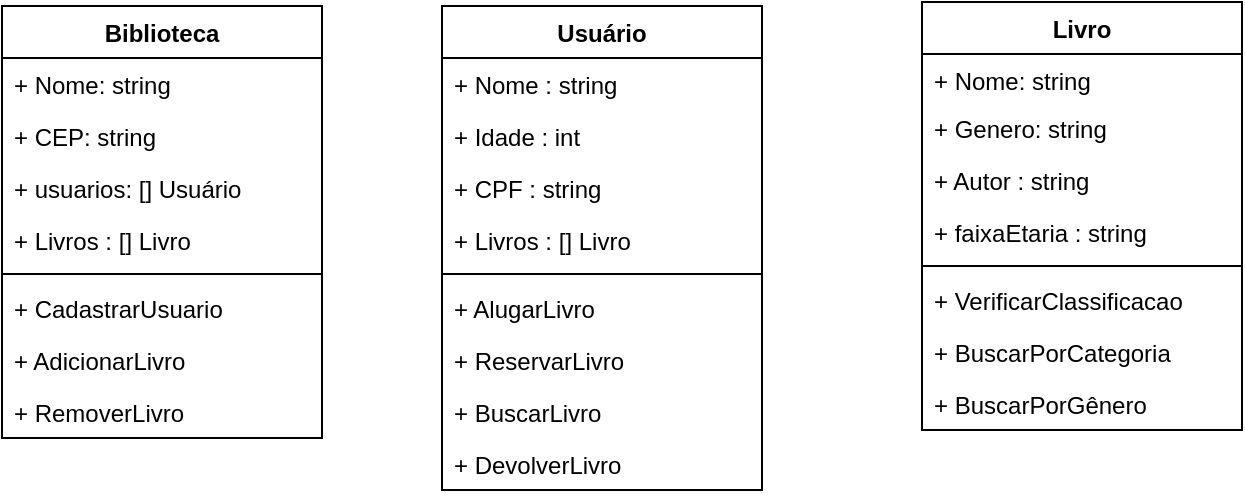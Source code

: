 <mxfile version="12.1.0" type="github" pages="1"><diagram id="csU3HFvETAf-d3RU7jOF" name="Page-1"><mxGraphModel dx="854" dy="465" grid="1" gridSize="10" guides="1" tooltips="1" connect="1" arrows="1" fold="1" page="1" pageScale="1" pageWidth="827" pageHeight="1169" math="0" shadow="0"><root><mxCell id="0"/><mxCell id="1" parent="0"/><mxCell id="94Qoui2ojeTALPrYMjpn-2" value="Biblioteca" style="swimlane;fontStyle=1;align=center;verticalAlign=top;childLayout=stackLayout;horizontal=1;startSize=26;horizontalStack=0;resizeParent=1;resizeParentMax=0;resizeLast=0;collapsible=1;marginBottom=0;" parent="1" vertex="1"><mxGeometry x="90" y="63" width="160" height="216" as="geometry"/></mxCell><mxCell id="94Qoui2ojeTALPrYMjpn-3" value="+ Nome: string" style="text;strokeColor=none;fillColor=none;align=left;verticalAlign=top;spacingLeft=4;spacingRight=4;overflow=hidden;rotatable=0;points=[[0,0.5],[1,0.5]];portConstraint=eastwest;" parent="94Qoui2ojeTALPrYMjpn-2" vertex="1"><mxGeometry y="26" width="160" height="26" as="geometry"/></mxCell><mxCell id="RIq3-02d16uG0t-aBdgV-4" value="+ CEP: string" style="text;strokeColor=none;fillColor=none;align=left;verticalAlign=top;spacingLeft=4;spacingRight=4;overflow=hidden;rotatable=0;points=[[0,0.5],[1,0.5]];portConstraint=eastwest;" parent="94Qoui2ojeTALPrYMjpn-2" vertex="1"><mxGeometry y="52" width="160" height="26" as="geometry"/></mxCell><mxCell id="RIq3-02d16uG0t-aBdgV-6" value="+ usuarios: [] Usuário" style="text;strokeColor=none;fillColor=none;align=left;verticalAlign=top;spacingLeft=4;spacingRight=4;overflow=hidden;rotatable=0;points=[[0,0.5],[1,0.5]];portConstraint=eastwest;" parent="94Qoui2ojeTALPrYMjpn-2" vertex="1"><mxGeometry y="78" width="160" height="26" as="geometry"/></mxCell><mxCell id="RIq3-02d16uG0t-aBdgV-5" value="+ Livros : [] Livro " style="text;strokeColor=none;fillColor=none;align=left;verticalAlign=top;spacingLeft=4;spacingRight=4;overflow=hidden;rotatable=0;points=[[0,0.5],[1,0.5]];portConstraint=eastwest;" parent="94Qoui2ojeTALPrYMjpn-2" vertex="1"><mxGeometry y="104" width="160" height="26" as="geometry"/></mxCell><mxCell id="94Qoui2ojeTALPrYMjpn-4" value="" style="line;strokeWidth=1;fillColor=none;align=left;verticalAlign=middle;spacingTop=-1;spacingLeft=3;spacingRight=3;rotatable=0;labelPosition=right;points=[];portConstraint=eastwest;" parent="94Qoui2ojeTALPrYMjpn-2" vertex="1"><mxGeometry y="130" width="160" height="8" as="geometry"/></mxCell><mxCell id="94Qoui2ojeTALPrYMjpn-5" value="+ CadastrarUsuario" style="text;strokeColor=none;fillColor=none;align=left;verticalAlign=top;spacingLeft=4;spacingRight=4;overflow=hidden;rotatable=0;points=[[0,0.5],[1,0.5]];portConstraint=eastwest;" parent="94Qoui2ojeTALPrYMjpn-2" vertex="1"><mxGeometry y="138" width="160" height="26" as="geometry"/></mxCell><mxCell id="RIq3-02d16uG0t-aBdgV-8" value="+ AdicionarLivro" style="text;strokeColor=none;fillColor=none;align=left;verticalAlign=top;spacingLeft=4;spacingRight=4;overflow=hidden;rotatable=0;points=[[0,0.5],[1,0.5]];portConstraint=eastwest;" parent="94Qoui2ojeTALPrYMjpn-2" vertex="1"><mxGeometry y="164" width="160" height="26" as="geometry"/></mxCell><mxCell id="RIq3-02d16uG0t-aBdgV-9" value="+ RemoverLivro" style="text;strokeColor=none;fillColor=none;align=left;verticalAlign=top;spacingLeft=4;spacingRight=4;overflow=hidden;rotatable=0;points=[[0,0.5],[1,0.5]];portConstraint=eastwest;" parent="94Qoui2ojeTALPrYMjpn-2" vertex="1"><mxGeometry y="190" width="160" height="26" as="geometry"/></mxCell><mxCell id="94Qoui2ojeTALPrYMjpn-6" value="Usuário" style="swimlane;fontStyle=1;align=center;verticalAlign=top;childLayout=stackLayout;horizontal=1;startSize=26;horizontalStack=0;resizeParent=1;resizeParentMax=0;resizeLast=0;collapsible=1;marginBottom=0;" parent="1" vertex="1"><mxGeometry x="310" y="63" width="160" height="242" as="geometry"/></mxCell><mxCell id="94Qoui2ojeTALPrYMjpn-7" value="+ Nome : string" style="text;strokeColor=none;fillColor=none;align=left;verticalAlign=top;spacingLeft=4;spacingRight=4;overflow=hidden;rotatable=0;points=[[0,0.5],[1,0.5]];portConstraint=eastwest;" parent="94Qoui2ojeTALPrYMjpn-6" vertex="1"><mxGeometry y="26" width="160" height="26" as="geometry"/></mxCell><mxCell id="RIq3-02d16uG0t-aBdgV-2" value="+ Idade : int" style="text;strokeColor=none;fillColor=none;align=left;verticalAlign=top;spacingLeft=4;spacingRight=4;overflow=hidden;rotatable=0;points=[[0,0.5],[1,0.5]];portConstraint=eastwest;" parent="94Qoui2ojeTALPrYMjpn-6" vertex="1"><mxGeometry y="52" width="160" height="26" as="geometry"/></mxCell><mxCell id="RIq3-02d16uG0t-aBdgV-3" value="+ CPF : string" style="text;strokeColor=none;fillColor=none;align=left;verticalAlign=top;spacingLeft=4;spacingRight=4;overflow=hidden;rotatable=0;points=[[0,0.5],[1,0.5]];portConstraint=eastwest;" parent="94Qoui2ojeTALPrYMjpn-6" vertex="1"><mxGeometry y="78" width="160" height="26" as="geometry"/></mxCell><mxCell id="RIq3-02d16uG0t-aBdgV-10" value="+ Livros : [] Livro" style="text;strokeColor=none;fillColor=none;align=left;verticalAlign=top;spacingLeft=4;spacingRight=4;overflow=hidden;rotatable=0;points=[[0,0.5],[1,0.5]];portConstraint=eastwest;" parent="94Qoui2ojeTALPrYMjpn-6" vertex="1"><mxGeometry y="104" width="160" height="26" as="geometry"/></mxCell><mxCell id="94Qoui2ojeTALPrYMjpn-8" value="" style="line;strokeWidth=1;fillColor=none;align=left;verticalAlign=middle;spacingTop=-1;spacingLeft=3;spacingRight=3;rotatable=0;labelPosition=right;points=[];portConstraint=eastwest;" parent="94Qoui2ojeTALPrYMjpn-6" vertex="1"><mxGeometry y="130" width="160" height="8" as="geometry"/></mxCell><mxCell id="94Qoui2ojeTALPrYMjpn-9" value="+ AlugarLivro" style="text;strokeColor=none;fillColor=none;align=left;verticalAlign=top;spacingLeft=4;spacingRight=4;overflow=hidden;rotatable=0;points=[[0,0.5],[1,0.5]];portConstraint=eastwest;" parent="94Qoui2ojeTALPrYMjpn-6" vertex="1"><mxGeometry y="138" width="160" height="26" as="geometry"/></mxCell><mxCell id="RIq3-02d16uG0t-aBdgV-11" value="+ ReservarLivro" style="text;strokeColor=none;fillColor=none;align=left;verticalAlign=top;spacingLeft=4;spacingRight=4;overflow=hidden;rotatable=0;points=[[0,0.5],[1,0.5]];portConstraint=eastwest;" parent="94Qoui2ojeTALPrYMjpn-6" vertex="1"><mxGeometry y="164" width="160" height="26" as="geometry"/></mxCell><mxCell id="RIq3-02d16uG0t-aBdgV-12" value="+ BuscarLivro" style="text;strokeColor=none;fillColor=none;align=left;verticalAlign=top;spacingLeft=4;spacingRight=4;overflow=hidden;rotatable=0;points=[[0,0.5],[1,0.5]];portConstraint=eastwest;" parent="94Qoui2ojeTALPrYMjpn-6" vertex="1"><mxGeometry y="190" width="160" height="26" as="geometry"/></mxCell><mxCell id="RIq3-02d16uG0t-aBdgV-16" value="+ DevolverLivro" style="text;strokeColor=none;fillColor=none;align=left;verticalAlign=top;spacingLeft=4;spacingRight=4;overflow=hidden;rotatable=0;points=[[0,0.5],[1,0.5]];portConstraint=eastwest;" parent="94Qoui2ojeTALPrYMjpn-6" vertex="1"><mxGeometry y="216" width="160" height="26" as="geometry"/></mxCell><mxCell id="94Qoui2ojeTALPrYMjpn-14" value="Livro" style="swimlane;fontStyle=1;align=center;verticalAlign=top;childLayout=stackLayout;horizontal=1;startSize=26;horizontalStack=0;resizeParent=1;resizeParentMax=0;resizeLast=0;collapsible=1;marginBottom=0;" parent="1" vertex="1"><mxGeometry x="550" y="61" width="160" height="214" as="geometry"/></mxCell><mxCell id="94Qoui2ojeTALPrYMjpn-18" value="+ Nome: string" style="text;strokeColor=none;fillColor=none;align=left;verticalAlign=top;spacingLeft=4;spacingRight=4;overflow=hidden;rotatable=0;points=[[0,0.5],[1,0.5]];portConstraint=eastwest;" parent="94Qoui2ojeTALPrYMjpn-14" vertex="1"><mxGeometry y="26" width="160" height="24" as="geometry"/></mxCell><mxCell id="94Qoui2ojeTALPrYMjpn-15" value="+ Genero: string" style="text;strokeColor=none;fillColor=none;align=left;verticalAlign=top;spacingLeft=4;spacingRight=4;overflow=hidden;rotatable=0;points=[[0,0.5],[1,0.5]];portConstraint=eastwest;" parent="94Qoui2ojeTALPrYMjpn-14" vertex="1"><mxGeometry y="50" width="160" height="26" as="geometry"/></mxCell><mxCell id="RIq3-02d16uG0t-aBdgV-1" value="+ Autor : string" style="text;strokeColor=none;fillColor=none;align=left;verticalAlign=top;spacingLeft=4;spacingRight=4;overflow=hidden;rotatable=0;points=[[0,0.5],[1,0.5]];portConstraint=eastwest;" parent="94Qoui2ojeTALPrYMjpn-14" vertex="1"><mxGeometry y="76" width="160" height="26" as="geometry"/></mxCell><mxCell id="RIq3-02d16uG0t-aBdgV-15" value="+ faixaEtaria : string" style="text;strokeColor=none;fillColor=none;align=left;verticalAlign=top;spacingLeft=4;spacingRight=4;overflow=hidden;rotatable=0;points=[[0,0.5],[1,0.5]];portConstraint=eastwest;" parent="94Qoui2ojeTALPrYMjpn-14" vertex="1"><mxGeometry y="102" width="160" height="26" as="geometry"/></mxCell><mxCell id="94Qoui2ojeTALPrYMjpn-16" value="" style="line;strokeWidth=1;fillColor=none;align=left;verticalAlign=middle;spacingTop=-1;spacingLeft=3;spacingRight=3;rotatable=0;labelPosition=right;points=[];portConstraint=eastwest;" parent="94Qoui2ojeTALPrYMjpn-14" vertex="1"><mxGeometry y="128" width="160" height="8" as="geometry"/></mxCell><mxCell id="94Qoui2ojeTALPrYMjpn-17" value="+ VerificarClassificacao" style="text;strokeColor=none;fillColor=none;align=left;verticalAlign=top;spacingLeft=4;spacingRight=4;overflow=hidden;rotatable=0;points=[[0,0.5],[1,0.5]];portConstraint=eastwest;" parent="94Qoui2ojeTALPrYMjpn-14" vertex="1"><mxGeometry y="136" width="160" height="26" as="geometry"/></mxCell><mxCell id="RIq3-02d16uG0t-aBdgV-13" value="+ BuscarPorCategoria" style="text;strokeColor=none;fillColor=none;align=left;verticalAlign=top;spacingLeft=4;spacingRight=4;overflow=hidden;rotatable=0;points=[[0,0.5],[1,0.5]];portConstraint=eastwest;" parent="94Qoui2ojeTALPrYMjpn-14" vertex="1"><mxGeometry y="162" width="160" height="26" as="geometry"/></mxCell><mxCell id="RIq3-02d16uG0t-aBdgV-14" value="+ BuscarPorGênero " style="text;strokeColor=none;fillColor=none;align=left;verticalAlign=top;spacingLeft=4;spacingRight=4;overflow=hidden;rotatable=0;points=[[0,0.5],[1,0.5]];portConstraint=eastwest;" parent="94Qoui2ojeTALPrYMjpn-14" vertex="1"><mxGeometry y="188" width="160" height="26" as="geometry"/></mxCell></root></mxGraphModel></diagram></mxfile>
